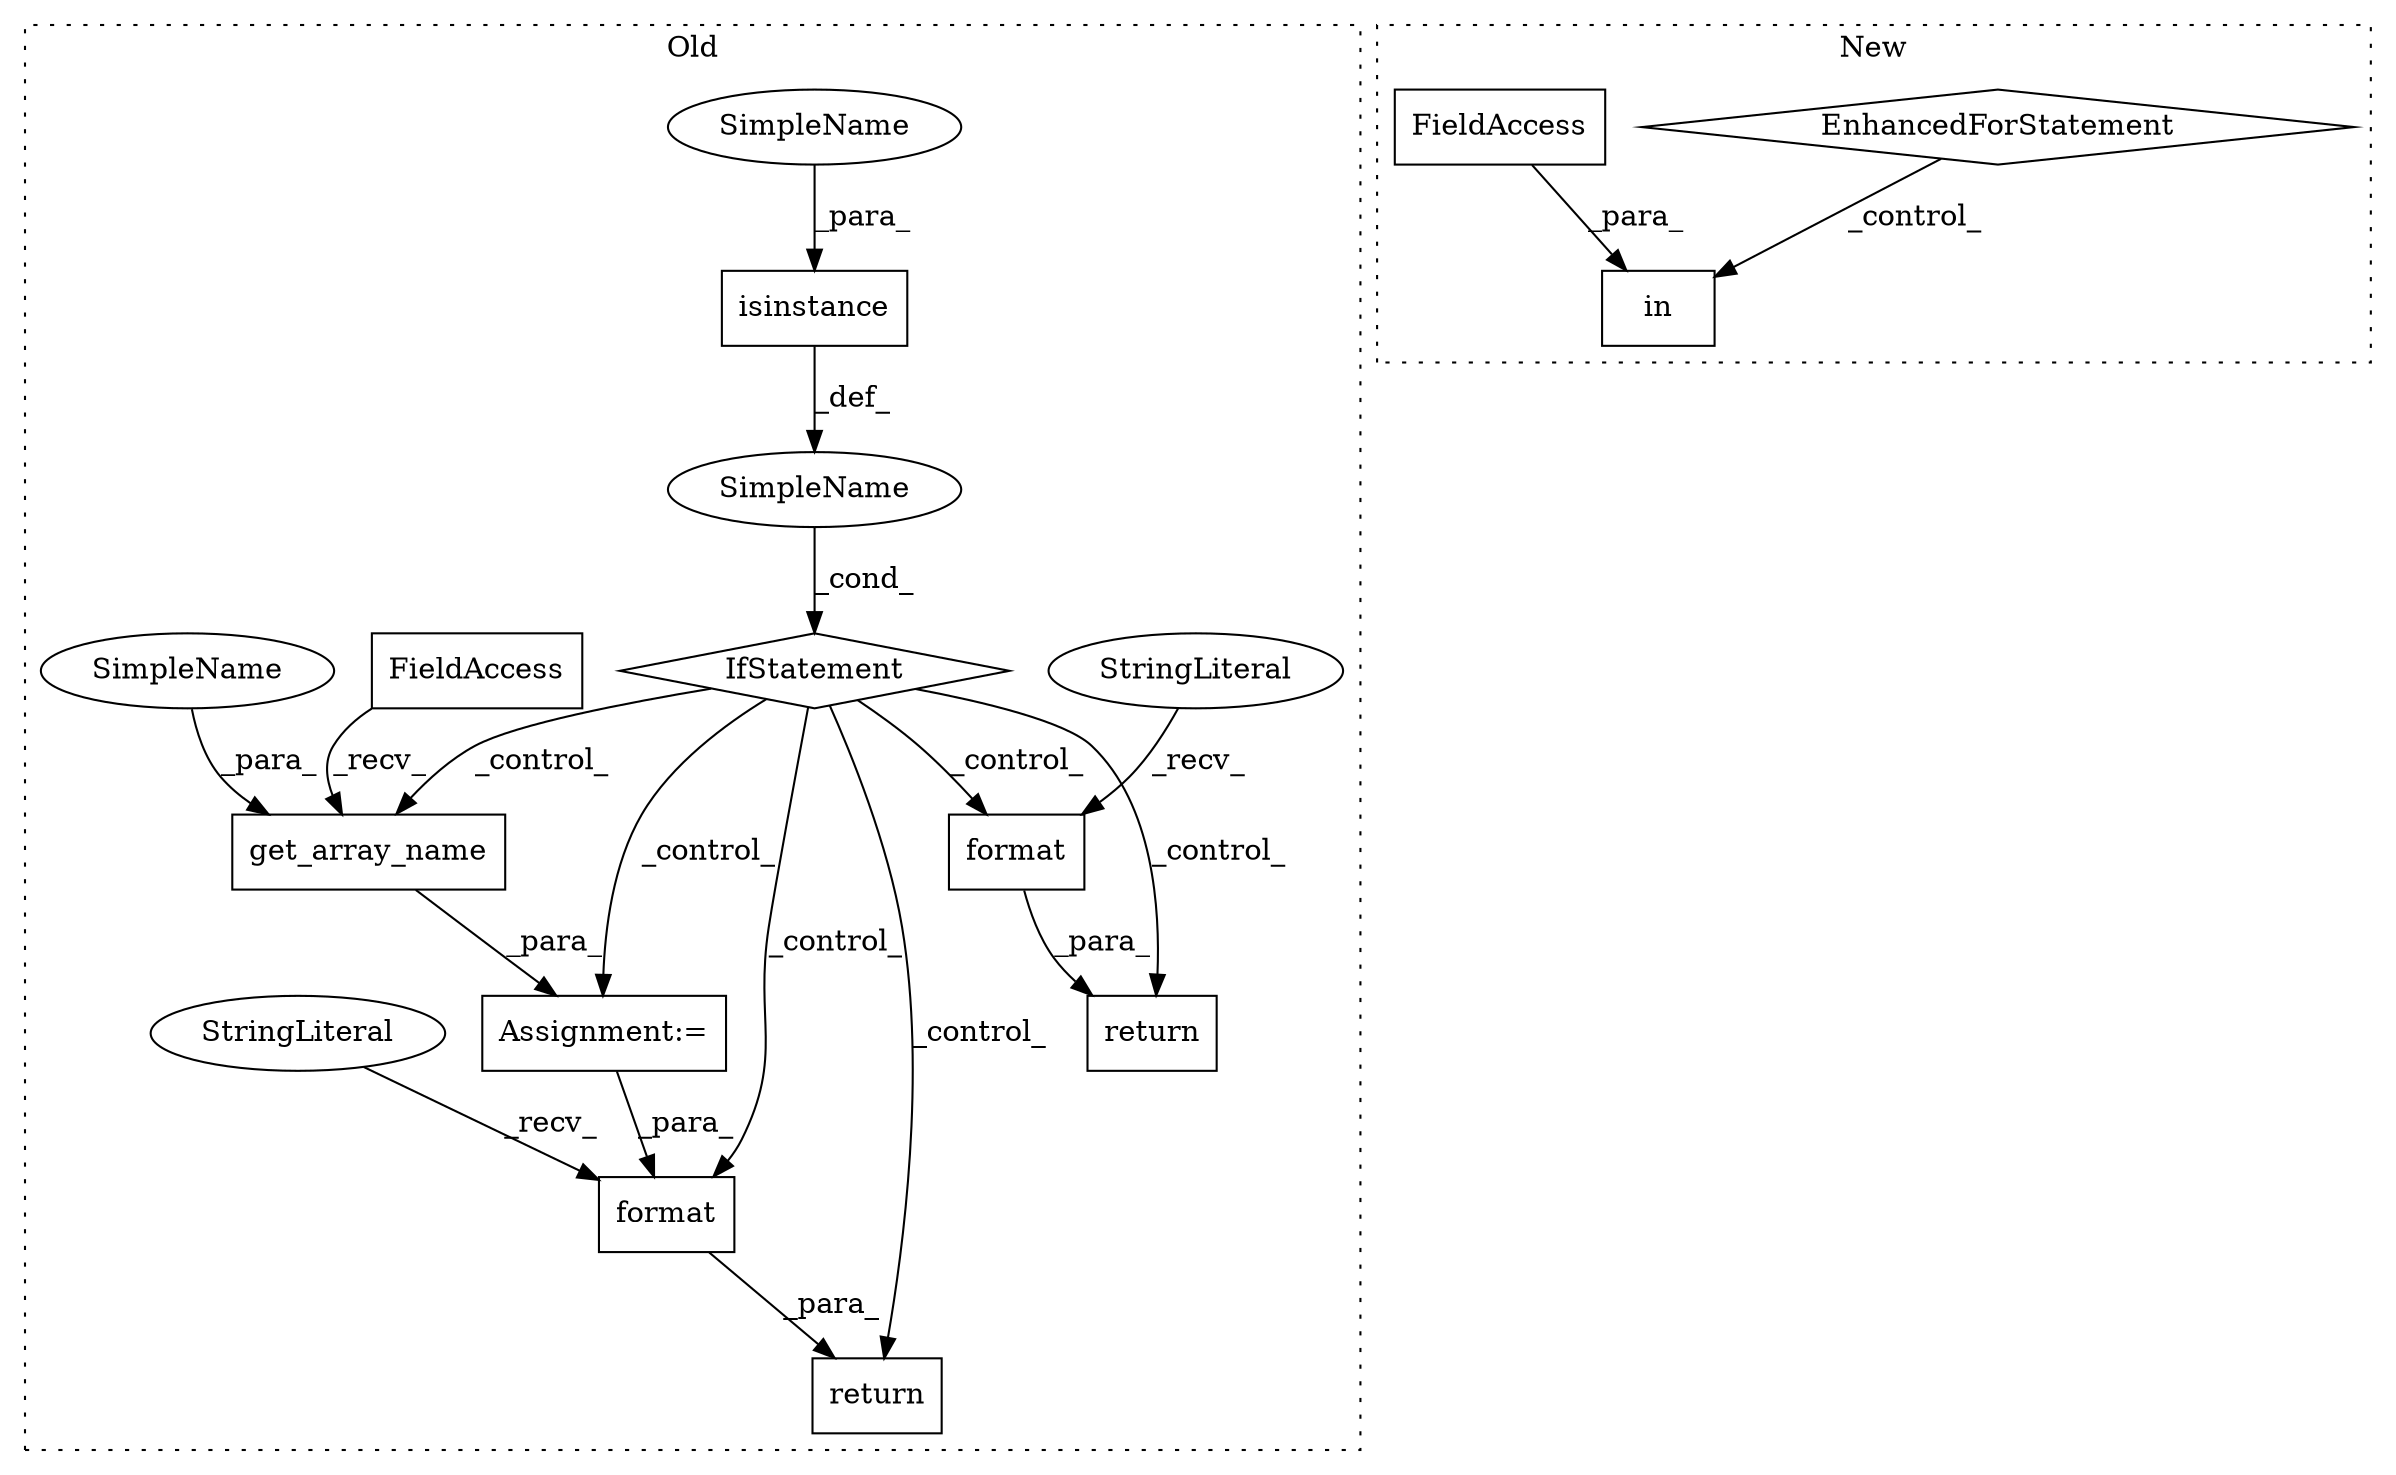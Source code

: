 digraph G {
subgraph cluster0 {
1 [label="get_array_name" a="32" s="17328,17355" l="15,1" shape="box"];
3 [label="SimpleName" a="42" s="" l="" shape="ellipse"];
4 [label="return" a="41" s="17595" l="7" shape="box"];
6 [label="isinstance" a="32" s="17257,17289" l="11,1" shape="box"];
7 [label="format" a="32" s="17480,17510" l="7,1" shape="box"];
8 [label="StringLiteral" a="45" s="17459" l="20" shape="ellipse"];
9 [label="format" a="32" s="17621,17631" l="7,1" shape="box"];
10 [label="StringLiteral" a="45" s="17602" l="18" shape="ellipse"];
12 [label="FieldAccess" a="22" s="17313" l="14" shape="box"];
13 [label="IfStatement" a="25" s="17253,17290" l="4,2" shape="diamond"];
14 [label="Assignment:=" a="7" s="17312" l="1" shape="box"];
15 [label="return" a="41" s="17452" l="7" shape="box"];
16 [label="SimpleName" a="42" s="17268" l="7" shape="ellipse"];
17 [label="SimpleName" a="42" s="17343" l="7" shape="ellipse"];
label = "Old";
style="dotted";
}
subgraph cluster1 {
2 [label="in" a="105" s="18541" l="30" shape="box"];
5 [label="EnhancedForStatement" a="70" s="18368,18458" l="53,2" shape="diamond"];
11 [label="FieldAccess" a="22" s="18552" l="19" shape="box"];
label = "New";
style="dotted";
}
1 -> 14 [label="_para_"];
3 -> 13 [label="_cond_"];
5 -> 2 [label="_control_"];
6 -> 3 [label="_def_"];
7 -> 15 [label="_para_"];
8 -> 7 [label="_recv_"];
9 -> 4 [label="_para_"];
10 -> 9 [label="_recv_"];
11 -> 2 [label="_para_"];
12 -> 1 [label="_recv_"];
13 -> 1 [label="_control_"];
13 -> 9 [label="_control_"];
13 -> 15 [label="_control_"];
13 -> 7 [label="_control_"];
13 -> 4 [label="_control_"];
13 -> 14 [label="_control_"];
14 -> 7 [label="_para_"];
16 -> 6 [label="_para_"];
17 -> 1 [label="_para_"];
}